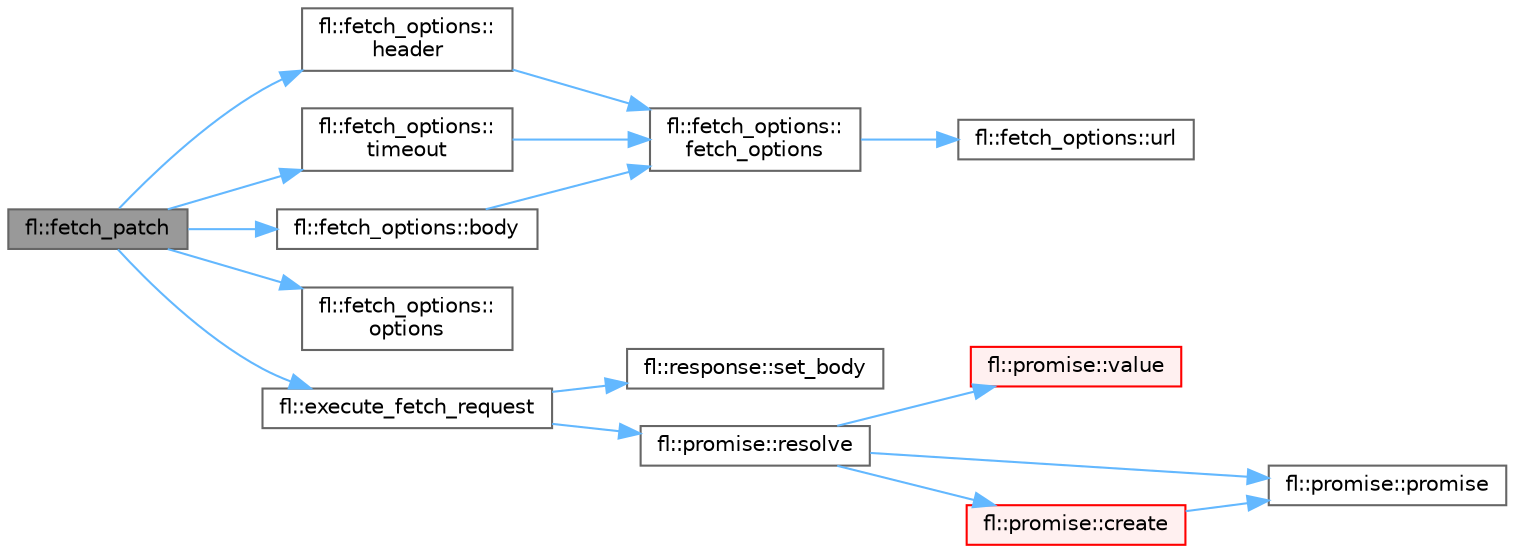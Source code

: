digraph "fl::fetch_patch"
{
 // INTERACTIVE_SVG=YES
 // LATEX_PDF_SIZE
  bgcolor="transparent";
  edge [fontname=Helvetica,fontsize=10,labelfontname=Helvetica,labelfontsize=10];
  node [fontname=Helvetica,fontsize=10,shape=box,height=0.2,width=0.4];
  rankdir="LR";
  Node1 [id="Node000001",label="fl::fetch_patch",height=0.2,width=0.4,color="gray40", fillcolor="grey60", style="filled", fontcolor="black",tooltip="HTTP PATCH request."];
  Node1 -> Node2 [id="edge1_Node000001_Node000002",color="steelblue1",style="solid",tooltip=" "];
  Node2 [id="Node000002",label="fl::fetch_options::body",height=0.2,width=0.4,color="grey40", fillcolor="white", style="filled",URL="$d2/d49/classfl_1_1fetch__options_a38270ee520d0b35566a972e44006350b.html#a38270ee520d0b35566a972e44006350b",tooltip="Set request body."];
  Node2 -> Node3 [id="edge2_Node000002_Node000003",color="steelblue1",style="solid",tooltip=" "];
  Node3 [id="Node000003",label="fl::fetch_options::\lfetch_options",height=0.2,width=0.4,color="grey40", fillcolor="white", style="filled",URL="$d2/d49/classfl_1_1fetch__options_a73eb354da4d72180fa2092519f04d8d5.html#a73eb354da4d72180fa2092519f04d8d5",tooltip=" "];
  Node3 -> Node4 [id="edge3_Node000003_Node000004",color="steelblue1",style="solid",tooltip=" "];
  Node4 [id="Node000004",label="fl::fetch_options::url",height=0.2,width=0.4,color="grey40", fillcolor="white", style="filled",URL="$d2/d49/classfl_1_1fetch__options_a1213ed1a90410e9f7fa52b63f8663041.html#a1213ed1a90410e9f7fa52b63f8663041",tooltip="Get the URL for this request."];
  Node1 -> Node5 [id="edge4_Node000001_Node000005",color="steelblue1",style="solid",tooltip=" "];
  Node5 [id="Node000005",label="fl::execute_fetch_request",height=0.2,width=0.4,color="grey40", fillcolor="white", style="filled",URL="$d4/d36/namespacefl_a614354323511a444f4f3d295d6a41db8.html#a614354323511a444f4f3d295d6a41db8",tooltip="Internal helper to execute a fetch request and return a promise."];
  Node5 -> Node6 [id="edge5_Node000005_Node000006",color="steelblue1",style="solid",tooltip=" "];
  Node6 [id="Node000006",label="fl::promise::resolve",height=0.2,width=0.4,color="grey40", fillcolor="white", style="filled",URL="$d1/d21/classfl_1_1promise_a3e0fb912621e186951d09a10640f407b.html#a3e0fb912621e186951d09a10640f407b",tooltip="Create a resolved promise with value."];
  Node6 -> Node7 [id="edge6_Node000006_Node000007",color="steelblue1",style="solid",tooltip=" "];
  Node7 [id="Node000007",label="fl::promise::promise",height=0.2,width=0.4,color="grey40", fillcolor="white", style="filled",URL="$d1/d21/classfl_1_1promise_a39a88af32b89bdcd2ade2da29f3397d5.html#a39a88af32b89bdcd2ade2da29f3397d5",tooltip="Default constructor - creates invalid promise."];
  Node6 -> Node8 [id="edge7_Node000006_Node000008",color="steelblue1",style="solid",tooltip=" "];
  Node8 [id="Node000008",label="fl::promise::create",height=0.2,width=0.4,color="red", fillcolor="#FFF0F0", style="filled",URL="$d1/d21/classfl_1_1promise_a06ac99cdb6ae08a992c049504a395f06.html#a06ac99cdb6ae08a992c049504a395f06",tooltip="Create a pending promise."];
  Node8 -> Node7 [id="edge8_Node000008_Node000007",color="steelblue1",style="solid",tooltip=" "];
  Node6 -> Node10 [id="edge9_Node000006_Node000010",color="steelblue1",style="solid",tooltip=" "];
  Node10 [id="Node000010",label="fl::promise::value",height=0.2,width=0.4,color="red", fillcolor="#FFF0F0", style="filled",URL="$d1/d21/classfl_1_1promise_a915f95ce14f79b1a74c7c4b74053fdda.html#a915f95ce14f79b1a74c7c4b74053fdda",tooltip="Get the result value (only valid if is_resolved() returns true)"];
  Node5 -> Node12 [id="edge10_Node000005_Node000012",color="steelblue1",style="solid",tooltip=" "];
  Node12 [id="Node000012",label="fl::response::set_body",height=0.2,width=0.4,color="grey40", fillcolor="white", style="filled",URL="$d5/d4b/classfl_1_1response_a32fccb19fb4d302d7dc444cf9659c302.html#a32fccb19fb4d302d7dc444cf9659c302",tooltip=" "];
  Node1 -> Node13 [id="edge11_Node000001_Node000013",color="steelblue1",style="solid",tooltip=" "];
  Node13 [id="Node000013",label="fl::fetch_options::\lheader",height=0.2,width=0.4,color="grey40", fillcolor="white", style="filled",URL="$d2/d49/classfl_1_1fetch__options_a541c0709606193eb2057cafa1aa42a29.html#a541c0709606193eb2057cafa1aa42a29",tooltip="Add header."];
  Node13 -> Node3 [id="edge12_Node000013_Node000003",color="steelblue1",style="solid",tooltip=" "];
  Node1 -> Node14 [id="edge13_Node000001_Node000014",color="steelblue1",style="solid",tooltip=" "];
  Node14 [id="Node000014",label="fl::fetch_options::\loptions",height=0.2,width=0.4,color="grey40", fillcolor="white", style="filled",URL="$d2/d49/classfl_1_1fetch__options_a79495f6a025bd4851500804ad92f81ba.html#a79495f6a025bd4851500804ad92f81ba",tooltip="Get the options for this request."];
  Node1 -> Node15 [id="edge14_Node000001_Node000015",color="steelblue1",style="solid",tooltip=" "];
  Node15 [id="Node000015",label="fl::fetch_options::\ltimeout",height=0.2,width=0.4,color="grey40", fillcolor="white", style="filled",URL="$d2/d49/classfl_1_1fetch__options_a1a19b6646176204db31d1ab58cab1e57.html#a1a19b6646176204db31d1ab58cab1e57",tooltip="Set timeout in milliseconds."];
  Node15 -> Node3 [id="edge15_Node000015_Node000003",color="steelblue1",style="solid",tooltip=" "];
}

